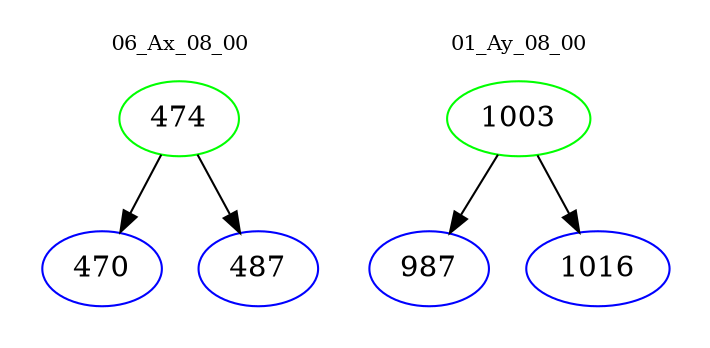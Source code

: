 digraph{
subgraph cluster_0 {
color = white
label = "06_Ax_08_00";
fontsize=10;
T0_474 [label="474", color="green"]
T0_474 -> T0_470 [color="black"]
T0_470 [label="470", color="blue"]
T0_474 -> T0_487 [color="black"]
T0_487 [label="487", color="blue"]
}
subgraph cluster_1 {
color = white
label = "01_Ay_08_00";
fontsize=10;
T1_1003 [label="1003", color="green"]
T1_1003 -> T1_987 [color="black"]
T1_987 [label="987", color="blue"]
T1_1003 -> T1_1016 [color="black"]
T1_1016 [label="1016", color="blue"]
}
}
